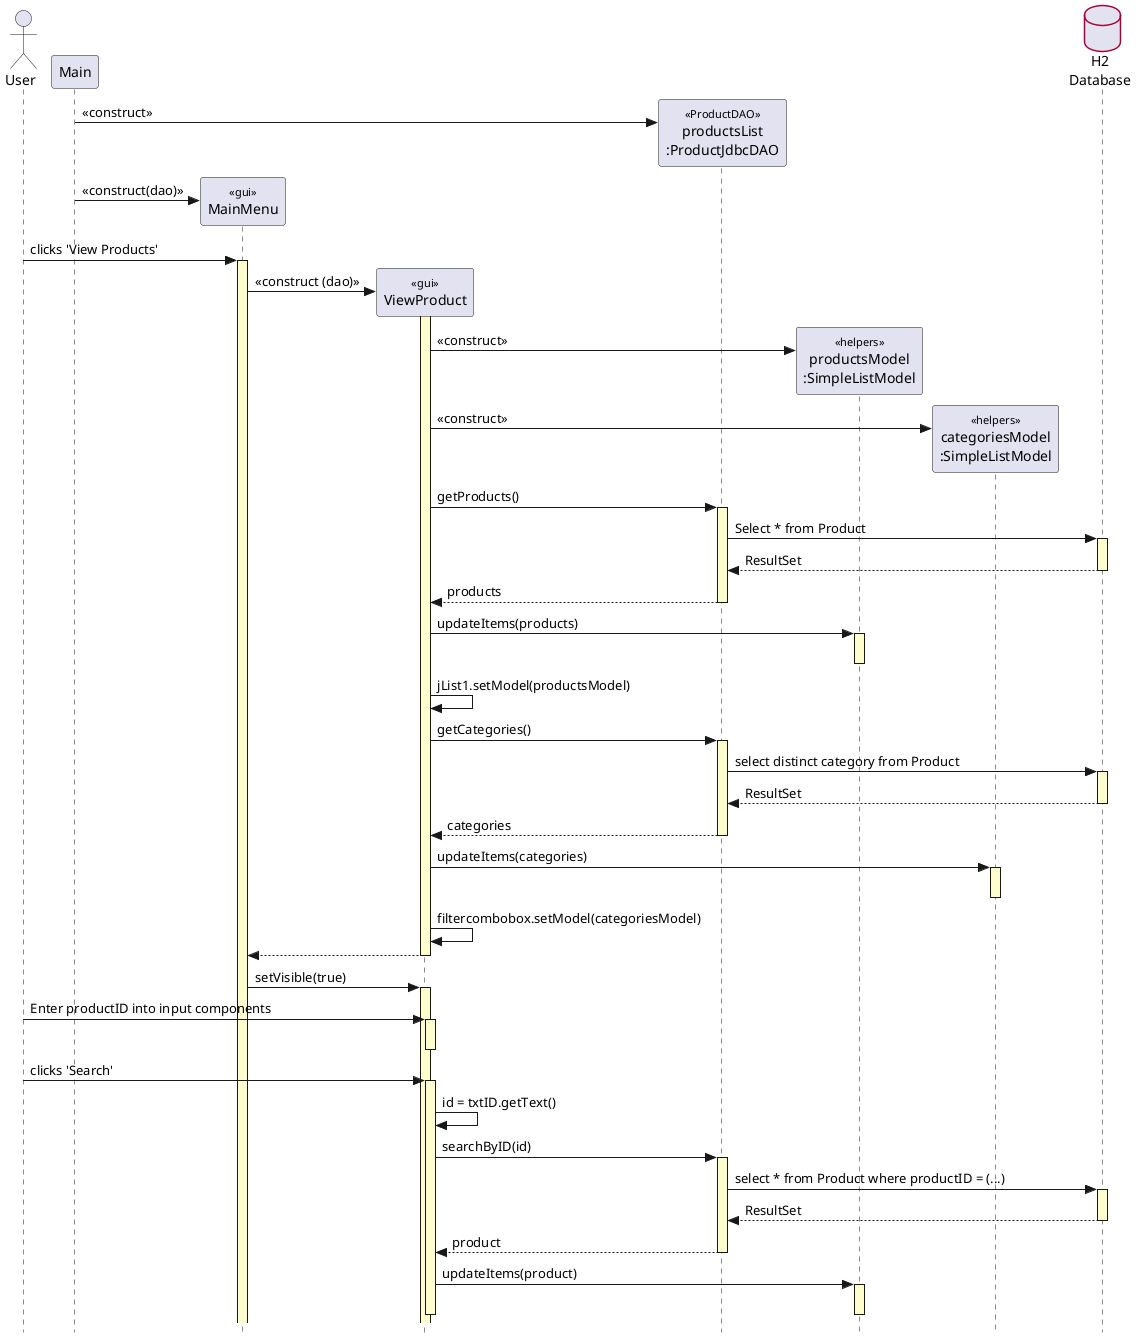 @startuml
' style tweaks to make the diagram a little more readable
skinparam {
	Style strictuml
	RoundCorner 5
        Database {
		' the default border no longer matches the normal colours (bug?), so fix this
		BorderColor #A80036
	}
	Sequence {
		' make activations yellow too
		LifeLineBackgroundColor #FDFDCD

		' make stereotypes less ugly
		Stereotype {
			Font {
				Size 11
				Style plain
			}
		}
	}
}

actor User as user
participant "Main" as main
participant "MainMenu" as menu <<gui>>
participant "ViewProduct" as ViewProduct <<gui>>
participant "productsList\n:ProductJdbcDAO" as dao <<ProductDAO>>
participant "productsModel\n:SimpleListModel" as model <<helpers>>
participant "categoriesModel\n:SimpleListModel" as categoriesmodel <<helpers>>
database "H2\nDatabase" as db


create dao
main -> dao : <<construct>>


create menu
main -> menu : <<construct(dao)>>

user -> menu++ : clicks 'View Products'

create ViewProduct
menu -> ViewProduct++ : <<construct (dao)>>


create model
ViewProduct -> model : <<construct>>
create categoriesmodel
ViewProduct -> categoriesmodel : <<construct>>


'ViewProduct++
ViewProduct -> dao++ : getProducts()
dao -> db++ : Select * from Product
return ResultSet
return products
ViewProduct -> model++ : updateItems(products)
model--
ViewProduct -> ViewProduct :jList1.setModel(productsModel)
ViewProduct -> dao++ : getCategories()
dao -> db++ : select distinct category from Product
return ResultSet
return categories
ViewProduct -> categoriesmodel++ : updateItems(categories)
categoriesmodel--
ViewProduct -> ViewProduct :filtercombobox.setModel(categoriesModel)
ViewProduct --> menu
ViewProduct--

menu -> ViewProduct++ : setVisible(true)

user -> ViewProduct++ : Enter productID into input components
ViewProduct--
 
user -> ViewProduct++ : clicks 'Search'
ViewProduct -> ViewProduct : id = txtID.getText()
ViewProduct -> dao++ : searchByID(id)
dao -> db++ : select * from Product where productID = (...)
return ResultSet
return product
ViewProduct -> model++ : updateItems(product)
model--
ViewProduct--
@enduml

